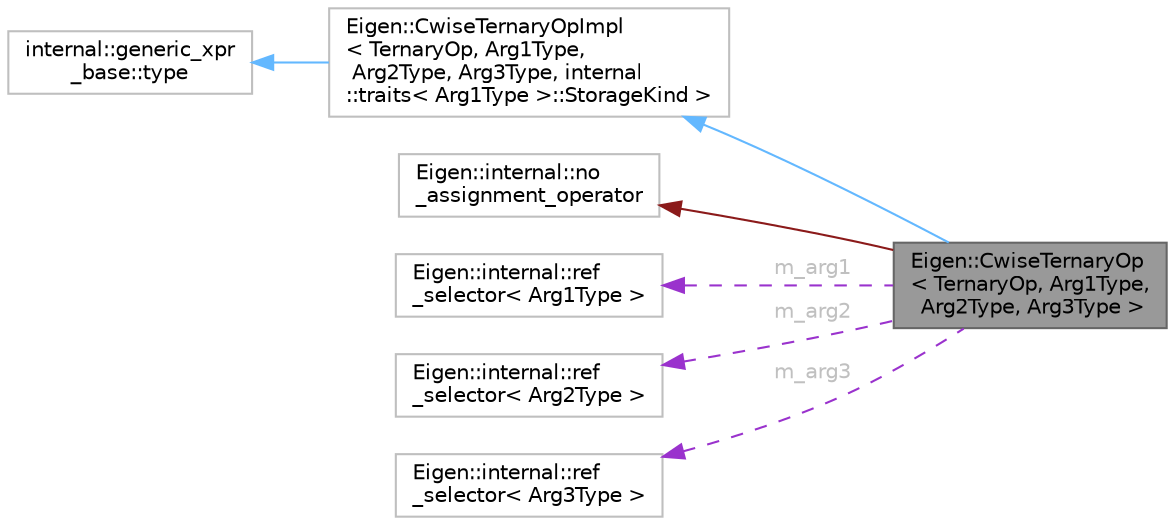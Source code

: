 digraph "Eigen::CwiseTernaryOp&lt; TernaryOp, Arg1Type, Arg2Type, Arg3Type &gt;"
{
 // LATEX_PDF_SIZE
  bgcolor="transparent";
  edge [fontname=Helvetica,fontsize=10,labelfontname=Helvetica,labelfontsize=10];
  node [fontname=Helvetica,fontsize=10,shape=box,height=0.2,width=0.4];
  rankdir="LR";
  Node1 [id="Node000001",label="Eigen::CwiseTernaryOp\l\< TernaryOp, Arg1Type,\l Arg2Type, Arg3Type \>",height=0.2,width=0.4,color="gray40", fillcolor="grey60", style="filled", fontcolor="black",tooltip="Generic expression where a coefficient-wise ternary operator is applied to two expressions."];
  Node2 -> Node1 [id="edge7_Node000001_Node000002",dir="back",color="steelblue1",style="solid",tooltip=" "];
  Node2 [id="Node000002",label="Eigen::CwiseTernaryOpImpl\l\< TernaryOp, Arg1Type,\l Arg2Type, Arg3Type, internal\l::traits\< Arg1Type \>::StorageKind \>",height=0.2,width=0.4,color="grey75", fillcolor="white", style="filled",URL="$classEigen_1_1CwiseTernaryOpImpl.html",tooltip=" "];
  Node3 -> Node2 [id="edge8_Node000002_Node000003",dir="back",color="steelblue1",style="solid",tooltip=" "];
  Node3 [id="Node000003",label="internal::generic_xpr\l_base::type",height=0.2,width=0.4,color="grey75", fillcolor="white", style="filled",tooltip=" "];
  Node4 -> Node1 [id="edge9_Node000001_Node000004",dir="back",color="firebrick4",style="solid",tooltip=" "];
  Node4 [id="Node000004",label="Eigen::internal::no\l_assignment_operator",height=0.2,width=0.4,color="grey75", fillcolor="white", style="filled",URL="$classEigen_1_1internal_1_1no__assignment__operator.html",tooltip=" "];
  Node5 -> Node1 [id="edge10_Node000001_Node000005",dir="back",color="darkorchid3",style="dashed",tooltip=" ",label=<<TABLE CELLBORDER="0" BORDER="0"><TR><TD VALIGN="top" ALIGN="LEFT" CELLPADDING="1" CELLSPACING="0">m_arg1</TD></TR>
</TABLE>> ,fontcolor="grey" ];
  Node5 [id="Node000005",label="Eigen::internal::ref\l_selector\< Arg1Type \>",height=0.2,width=0.4,color="grey75", fillcolor="white", style="filled",URL="$structEigen_1_1internal_1_1ref__selector.html",tooltip=" "];
  Node6 -> Node1 [id="edge11_Node000001_Node000006",dir="back",color="darkorchid3",style="dashed",tooltip=" ",label=<<TABLE CELLBORDER="0" BORDER="0"><TR><TD VALIGN="top" ALIGN="LEFT" CELLPADDING="1" CELLSPACING="0">m_arg2</TD></TR>
</TABLE>> ,fontcolor="grey" ];
  Node6 [id="Node000006",label="Eigen::internal::ref\l_selector\< Arg2Type \>",height=0.2,width=0.4,color="grey75", fillcolor="white", style="filled",URL="$structEigen_1_1internal_1_1ref__selector.html",tooltip=" "];
  Node7 -> Node1 [id="edge12_Node000001_Node000007",dir="back",color="darkorchid3",style="dashed",tooltip=" ",label=<<TABLE CELLBORDER="0" BORDER="0"><TR><TD VALIGN="top" ALIGN="LEFT" CELLPADDING="1" CELLSPACING="0">m_arg3</TD></TR>
</TABLE>> ,fontcolor="grey" ];
  Node7 [id="Node000007",label="Eigen::internal::ref\l_selector\< Arg3Type \>",height=0.2,width=0.4,color="grey75", fillcolor="white", style="filled",URL="$structEigen_1_1internal_1_1ref__selector.html",tooltip=" "];
}
